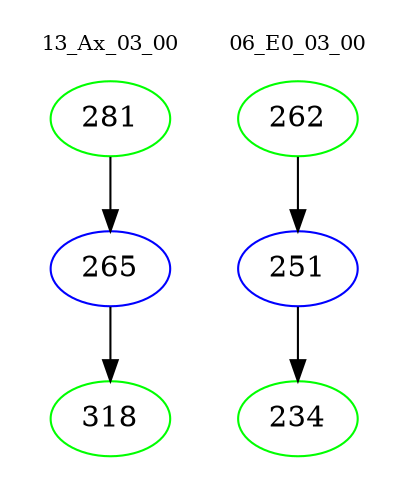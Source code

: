 digraph{
subgraph cluster_0 {
color = white
label = "13_Ax_03_00";
fontsize=10;
T0_281 [label="281", color="green"]
T0_281 -> T0_265 [color="black"]
T0_265 [label="265", color="blue"]
T0_265 -> T0_318 [color="black"]
T0_318 [label="318", color="green"]
}
subgraph cluster_1 {
color = white
label = "06_E0_03_00";
fontsize=10;
T1_262 [label="262", color="green"]
T1_262 -> T1_251 [color="black"]
T1_251 [label="251", color="blue"]
T1_251 -> T1_234 [color="black"]
T1_234 [label="234", color="green"]
}
}
